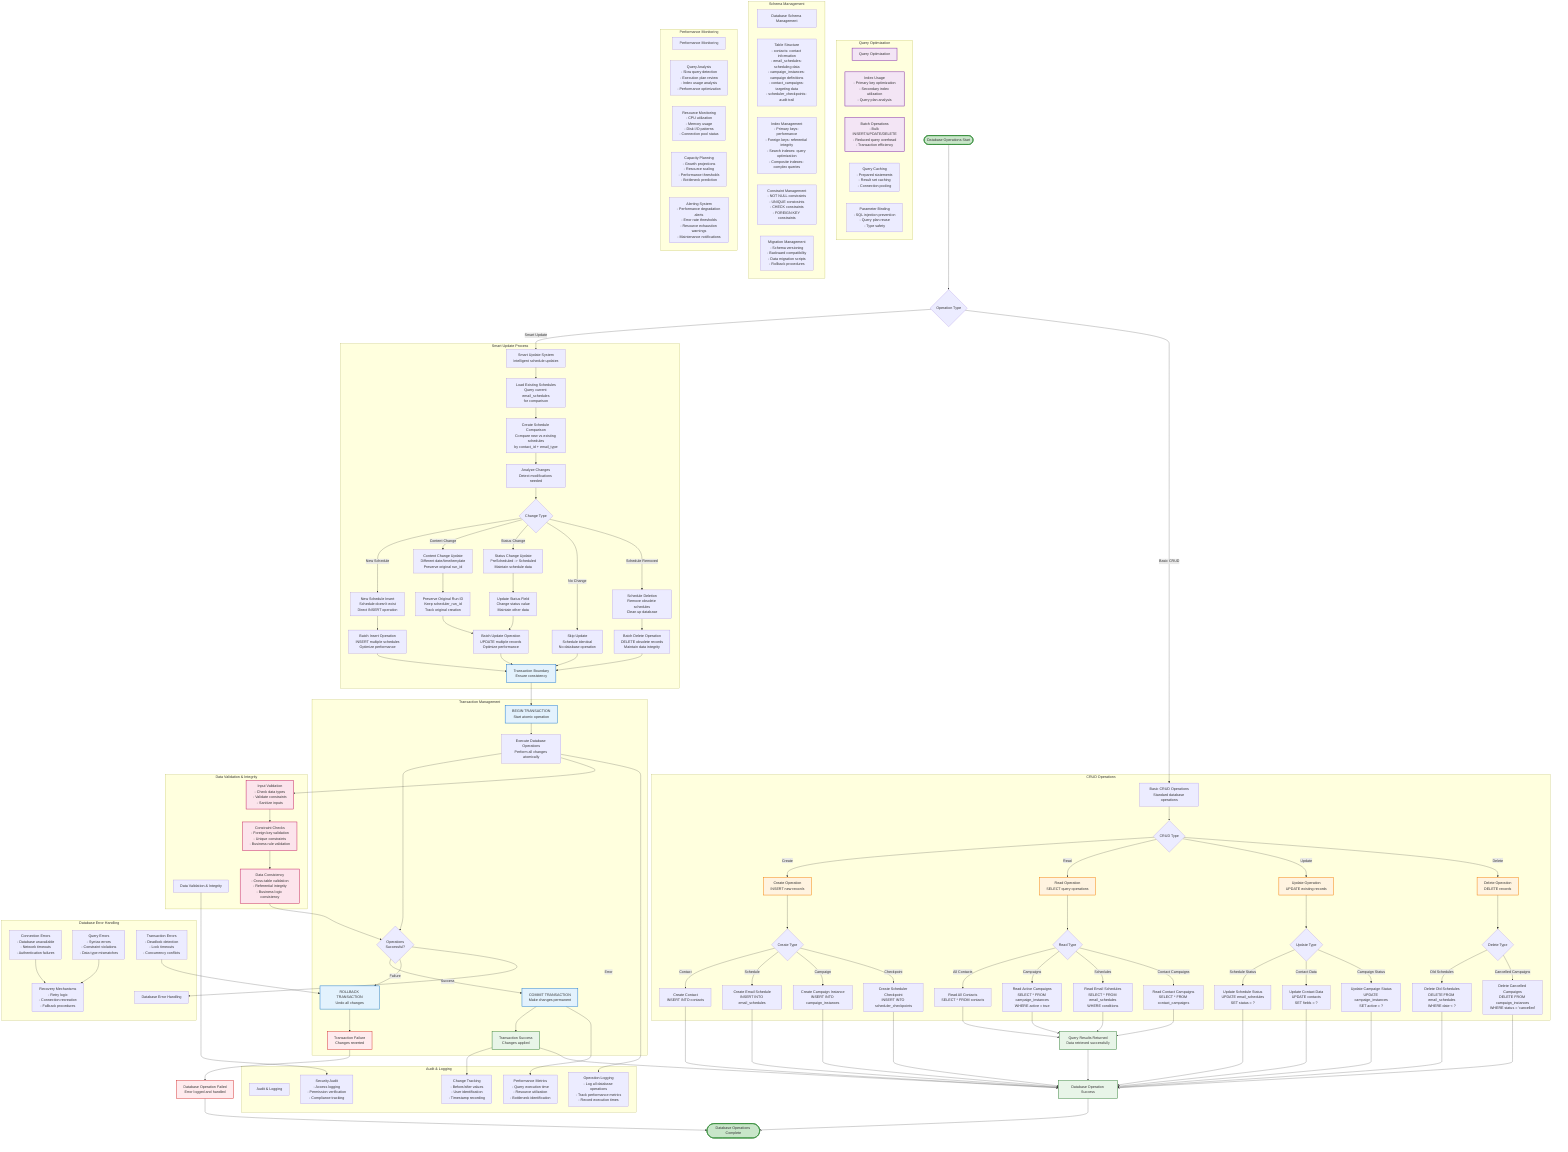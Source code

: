 flowchart TD
    Start([Database Operations Start]) --> OperationType{Operation Type}
    
    %% Smart Update Operations
    OperationType -->|Smart Update| SmartUpdate[Smart Update System<br/>Intelligent schedule updates]
    
    subgraph "Smart Update Process"
        SmartUpdate --> LoadExisting[Load Existing Schedules<br/>Query current email_schedules<br/>for comparison]
        
        LoadExisting --> CreateComparison[Create Schedule Comparison<br/>Compare new vs existing schedules<br/>by contact_id + email_type]
        
        CreateComparison --> AnalyzeChanges[Analyze Changes<br/>Detect modifications needed]
        
        AnalyzeChanges --> ChangeType{Change Type}
        
        %% New Schedules
        ChangeType -->|New Schedule| NewScheduleInsert[New Schedule Insert<br/>Schedule doesn't exist<br/>Direct INSERT operation]
        
        %% Content Changes
        ChangeType -->|Content Change| ContentUpdate[Content Change Update<br/>Different date/time/template<br/>Preserve original run_id]
        
        %% Status Changes
        ChangeType -->|Status Change| StatusUpdate[Status Change Update<br/>PreScheduled -> Scheduled<br/>Maintain schedule data]
        
        %% No Changes
        ChangeType -->|No Change| SkipUpdate[Skip Update<br/>Schedule identical<br/>No database operation]
        
        %% Deleted Schedules
        ChangeType -->|Schedule Removed| ScheduleDelete[Schedule Deletion<br/>Remove obsolete schedules<br/>Clean up database]
        
        NewScheduleInsert --> BatchInsert[Batch Insert Operation<br/>INSERT multiple schedules<br/>Optimize performance]
        
        ContentUpdate --> PreserveRunID[Preserve Original Run ID<br/>Keep scheduler_run_id<br/>Track original creation]
        
        StatusUpdate --> UpdateStatus[Update Status Field<br/>Change status value<br/>Maintain other data]
        
        PreserveRunID --> BatchUpdate[Batch Update Operation<br/>UPDATE multiple records<br/>Optimize performance]
        
        UpdateStatus --> BatchUpdate
        
        ScheduleDelete --> BatchDelete[Batch Delete Operation<br/>DELETE obsolete records<br/>Maintain data integrity]
        
        BatchInsert --> TransactionBoundary[Transaction Boundary<br/>Ensure consistency]
        BatchUpdate --> TransactionBoundary
        BatchDelete --> TransactionBoundary
        SkipUpdate --> TransactionBoundary
    end
    
    %% Basic CRUD Operations
    OperationType -->|Basic CRUD| CRUDOperations[Basic CRUD Operations<br/>Standard database operations]
    
    subgraph "CRUD Operations"
        CRUDOperations --> CRUDType{CRUD Type}
        
        CRUDType -->|Create| CreateOperation[Create Operation<br/>INSERT new records]
        CRUDType -->|Read| ReadOperation[Read Operation<br/>SELECT query operations]
        CRUDType -->|Update| UpdateOperation[Update Operation<br/>UPDATE existing records]
        CRUDType -->|Delete| DeleteOperation[Delete Operation<br/>DELETE records]
        
        %% Create Operations
        CreateOperation --> CreateType{Create Type}
        CreateType -->|Contact| CreateContact[Create Contact<br/>INSERT INTO contacts]
        CreateType -->|Schedule| CreateSchedule[Create Email Schedule<br/>INSERT INTO email_schedules]
        CreateType -->|Campaign| CreateCampaign[Create Campaign Instance<br/>INSERT INTO campaign_instances]
        CreateType -->|Checkpoint| CreateCheckpoint[Create Scheduler Checkpoint<br/>INSERT INTO scheduler_checkpoints]
        
        %% Read Operations
        ReadOperation --> ReadType{Read Type}
        ReadType -->|All Contacts| ReadAllContacts[Read All Contacts<br/>SELECT * FROM contacts]
        ReadType -->|Campaigns| ReadCampaigns[Read Active Campaigns<br/>SELECT * FROM campaign_instances<br/>WHERE active = true]
        ReadType -->|Schedules| ReadSchedules[Read Email Schedules<br/>SELECT * FROM email_schedules<br/>WHERE conditions]
        ReadType -->|Contact Campaigns| ReadContactCampaigns[Read Contact Campaigns<br/>SELECT * FROM contact_campaigns]
        
        %% Update Operations
        UpdateOperation --> UpdateType{Update Type}
        UpdateType -->|Schedule Status| UpdateScheduleStatus[Update Schedule Status<br/>UPDATE email_schedules<br/>SET status = ?]
        UpdateType -->|Contact Data| UpdateContact[Update Contact Data<br/>UPDATE contacts<br/>SET fields = ?]
        UpdateType -->|Campaign Status| UpdateCampaign[Update Campaign Status<br/>UPDATE campaign_instances<br/>SET active = ?]
        
        %% Delete Operations
        DeleteOperation --> DeleteType{Delete Type}
        DeleteType -->|Old Schedules| DeleteOldSchedules[Delete Old Schedules<br/>DELETE FROM email_schedules<br/>WHERE date < ?]
        DeleteType -->|Cancelled Campaigns| DeleteCampaigns[Delete Cancelled Campaigns<br/>DELETE FROM campaign_instances<br/>WHERE status = 'cancelled']
    end
    
    %% Transaction Management
    subgraph "Transaction Management"
        TransactionBoundary --> BeginTransaction[BEGIN TRANSACTION<br/>Start atomic operation]
        
        BeginTransaction --> ExecuteOperations[Execute Database Operations<br/>Perform all changes atomically]
        
        ExecuteOperations --> OperationResult{Operations<br/>Successful?}
        
        OperationResult -->|Success| CommitTransaction[COMMIT TRANSACTION<br/>Make changes permanent]
        OperationResult -->|Failure| RollbackTransaction[ROLLBACK TRANSACTION<br/>Undo all changes]
        
        CommitTransaction --> TransactionSuccess[Transaction Success<br/>Changes applied]
        RollbackTransaction --> TransactionFailure[Transaction Failure<br/>Changes reverted]
    end
    
    %% Data Validation and Integrity
    subgraph "Data Validation & Integrity"
        DataValidation[Data Validation & Integrity]
        
        InputValidation[Input Validation<br/>- Check data types<br/>- Validate constraints<br/>- Sanitize inputs]
        
        ConstraintChecks[Constraint Checks<br/>- Foreign key validation<br/>- Unique constraints<br/>- Business rule validation]
        
        DataConsistency[Data Consistency<br/>- Cross-table validation<br/>- Referential integrity<br/>- Business logic consistency]
        
        ExecuteOperations --> InputValidation
        InputValidation --> ConstraintChecks
        ConstraintChecks --> DataConsistency
        DataConsistency --> OperationResult
    end
    
    %% Query Optimization
    subgraph "Query Optimization"
        QueryOptimization[Query Optimization]
        
        IndexUsage[Index Usage<br/>- Primary key optimization<br/>- Secondary index utilization<br/>- Query plan analysis]
        
        BatchOperations[Batch Operations<br/>- Bulk INSERT/UPDATE/DELETE<br/>- Reduced query overhead<br/>- Transaction efficiency]
        
        QueryCaching[Query Caching<br/>- Prepared statements<br/>- Result set caching<br/>- Connection pooling]
        
        ParameterBinding[Parameter Binding<br/>- SQL injection prevention<br/>- Query plan reuse<br/>- Type safety]
    end
    
    %% Error Handling
    subgraph "Database Error Handling"
        DBErrorHandling[Database Error Handling]
        
        ConnectionErrors[Connection Errors<br/>- Database unavailable<br/>- Network timeouts<br/>- Authentication failures]
        
        QueryErrors[Query Errors<br/>- Syntax errors<br/>- Constraint violations<br/>- Data type mismatches]
        
        TransactionErrors[Transaction Errors<br/>- Deadlock detection<br/>- Lock timeouts<br/>- Concurrency conflicts]
        
        RecoveryMechanisms[Recovery Mechanisms<br/>- Retry logic<br/>- Connection recreation<br/>- Fallback procedures]
        
        OperationResult -->|Error| DBErrorHandling
        ConnectionErrors --> RecoveryMechanisms
        QueryErrors --> RecoveryMechanisms
        TransactionErrors --> RollbackTransaction
    end
    
    %% Audit and Logging
    subgraph "Audit & Logging"
        AuditLogging[Audit & Logging]
        
        OperationLogging[Operation Logging<br/>- Log all database operations<br/>- Track performance metrics<br/>- Record execution times]
        
        ChangeTracking[Change Tracking<br/>- Before/after values<br/>- User identification<br/>- Timestamp recording]
        
        SecurityAudit[Security Audit<br/>- Access logging<br/>- Permission verification<br/>- Compliance tracking]
        
        PerformanceMetrics[Performance Metrics<br/>- Query execution time<br/>- Resource utilization<br/>- Bottleneck identification]
        
        ExecuteOperations --> OperationLogging
        TransactionSuccess --> ChangeTracking
        DataValidation --> SecurityAudit
        CommitTransaction --> PerformanceMetrics
    end
    
    %% Database Schema Management
    subgraph "Schema Management"
        SchemaManagement[Database Schema Management]
        
        TableStructure[Table Structure<br/>- contacts: contact information<br/>- email_schedules: scheduling data<br/>- campaign_instances: campaign definitions<br/>- contact_campaigns: targeting data<br/>- scheduler_checkpoints: audit trail]
        
        IndexManagement[Index Management<br/>- Primary keys: performance<br/>- Foreign keys: referential integrity<br/>- Search indexes: query optimization<br/>- Composite indexes: complex queries]
        
        ConstraintManagement[Constraint Management<br/>- NOT NULL constraints<br/>- UNIQUE constraints<br/>- CHECK constraints<br/>- FOREIGN KEY constraints]
        
        MigrationManagement[Migration Management<br/>- Schema versioning<br/>- Backward compatibility<br/>- Data migration scripts<br/>- Rollback procedures]
    end
    
    %% Performance Monitoring
    subgraph "Performance Monitoring"
        PerformanceMonitoring[Performance Monitoring]
        
        QueryAnalysis[Query Analysis<br/>- Slow query detection<br/>- Execution plan review<br/>- Index usage analysis<br/>- Performance optimization]
        
        ResourceMonitoring[Resource Monitoring<br/>- CPU utilization<br/>- Memory usage<br/>- Disk I/O patterns<br/>- Connection pool status]
        
        CapacityPlanning[Capacity Planning<br/>- Growth projections<br/>- Resource scaling<br/>- Performance thresholds<br/>- Bottleneck prediction]
        
        AlertingSystem[Alerting System<br/>- Performance degradation alerts<br/>- Error rate thresholds<br/>- Resource exhaustion warnings<br/>- Maintenance notifications]
    end
    
    %% Results and Completion
    CreateContact --> DatabaseSuccess[Database Operation Success]
    CreateSchedule --> DatabaseSuccess
    CreateCampaign --> DatabaseSuccess
    CreateCheckpoint --> DatabaseSuccess
    
    ReadAllContacts --> QueryResults[Query Results Returned<br/>Data retrieved successfully]
    ReadCampaigns --> QueryResults
    ReadSchedules --> QueryResults
    ReadContactCampaigns --> QueryResults
    
    UpdateScheduleStatus --> DatabaseSuccess
    UpdateContact --> DatabaseSuccess
    UpdateCampaign --> DatabaseSuccess
    
    DeleteOldSchedules --> DatabaseSuccess
    DeleteCampaigns --> DatabaseSuccess
    
    TransactionSuccess --> DatabaseSuccess
    QueryResults --> DatabaseSuccess
    
    TransactionFailure --> DatabaseError[Database Operation Failed<br/>Error logged and handled]
    
    DatabaseSuccess --> End([Database Operations Complete])
    DatabaseError --> End
    
    %% Styling
    classDef startEnd fill:#c8e6c9,stroke:#388e3c,stroke-width:3px
    classDef transaction fill:#e3f2fd,stroke:#1976d2,stroke-width:2px
    classDef crud fill:#fff3e0,stroke:#f57c00,stroke-width:2px
    classDef validation fill:#fce4ec,stroke:#c2185b,stroke-width:2px
    classDef success fill:#e8f5e8,stroke:#2e7d32,stroke-width:2px
    classDef error fill:#ffebee,stroke:#d32f2f,stroke-width:2px
    classDef optimization fill:#f3e5f5,stroke:#7b1fa2,stroke-width:2px
    
    class Start,End startEnd
    class BeginTransaction,CommitTransaction,RollbackTransaction,TransactionBoundary transaction
    class CreateOperation,ReadOperation,UpdateOperation,DeleteOperation crud
    class InputValidation,ConstraintChecks,DataConsistency validation
    class DatabaseSuccess,TransactionSuccess,QueryResults success
    class DatabaseError,TransactionFailure error
    class QueryOptimization,BatchOperations,IndexUsage optimization